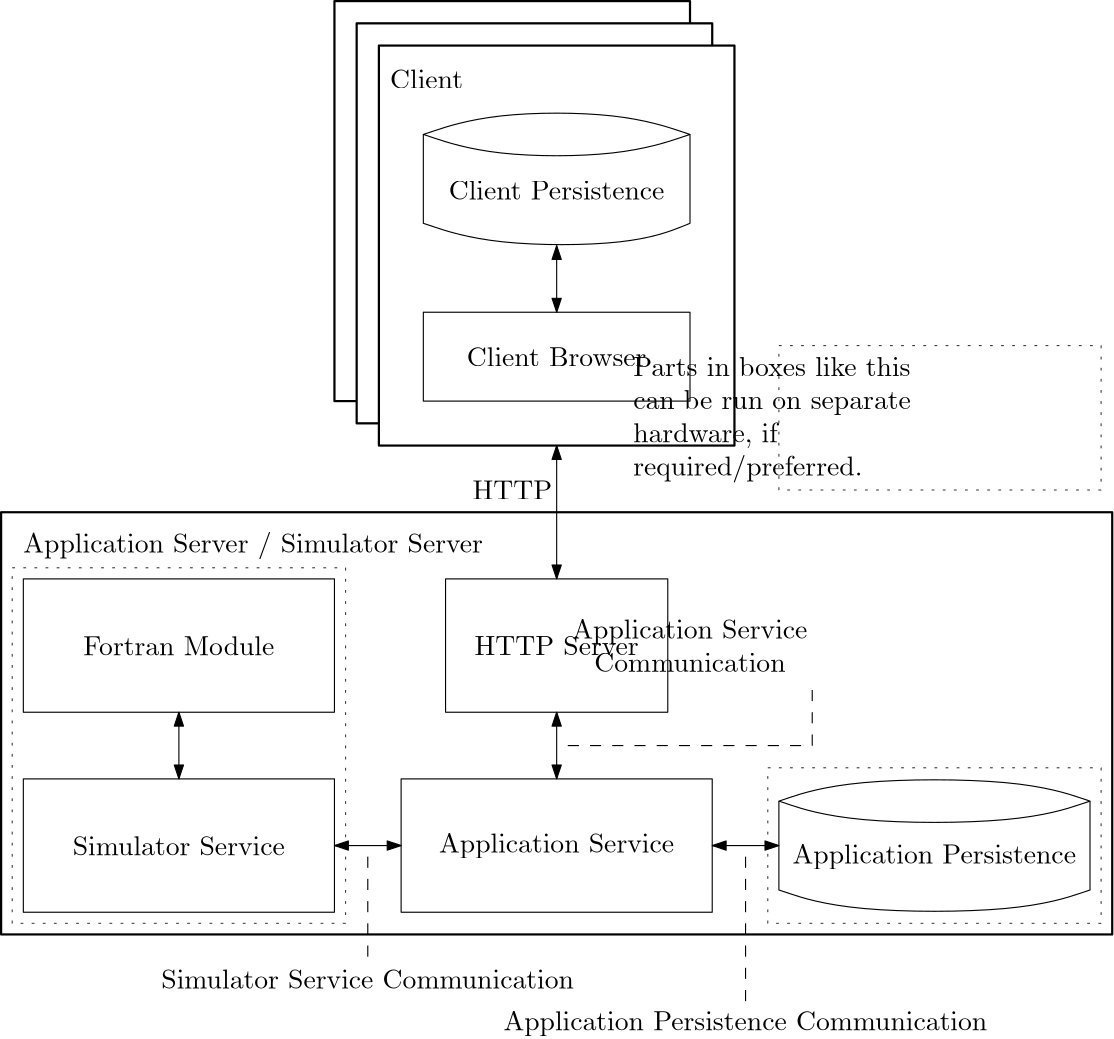 <?xml version="1.0"?>
<!DOCTYPE ipe SYSTEM "ipe.dtd">
<ipe version="70005" creator="Ipe 7.1.2">
<info created="D:20130514133434" modified="D:20130522133610"/>
<ipestyle name="basic">
<symbol name="arrow/arc(spx)">
<path stroke="sym-stroke" fill="sym-stroke" pen="sym-pen">
0 0 m
-1 0.333 l
-1 -0.333 l
h
</path>
</symbol>
<symbol name="arrow/farc(spx)">
<path stroke="sym-stroke" fill="white" pen="sym-pen">
0 0 m
-1 0.333 l
-1 -0.333 l
h
</path>
</symbol>
<symbol name="mark/circle(sx)" transformations="translations">
<path fill="sym-stroke">
0.6 0 0 0.6 0 0 e
0.4 0 0 0.4 0 0 e
</path>
</symbol>
<symbol name="mark/disk(sx)" transformations="translations">
<path fill="sym-stroke">
0.6 0 0 0.6 0 0 e
</path>
</symbol>
<symbol name="mark/fdisk(sfx)" transformations="translations">
<group>
<path fill="sym-fill">
0.5 0 0 0.5 0 0 e
</path>
<path fill="sym-stroke" fillrule="eofill">
0.6 0 0 0.6 0 0 e
0.4 0 0 0.4 0 0 e
</path>
</group>
</symbol>
<symbol name="mark/box(sx)" transformations="translations">
<path fill="sym-stroke" fillrule="eofill">
-0.6 -0.6 m
0.6 -0.6 l
0.6 0.6 l
-0.6 0.6 l
h
-0.4 -0.4 m
0.4 -0.4 l
0.4 0.4 l
-0.4 0.4 l
h
</path>
</symbol>
<symbol name="mark/square(sx)" transformations="translations">
<path fill="sym-stroke">
-0.6 -0.6 m
0.6 -0.6 l
0.6 0.6 l
-0.6 0.6 l
h
</path>
</symbol>
<symbol name="mark/fsquare(sfx)" transformations="translations">
<group>
<path fill="sym-fill">
-0.5 -0.5 m
0.5 -0.5 l
0.5 0.5 l
-0.5 0.5 l
h
</path>
<path fill="sym-stroke" fillrule="eofill">
-0.6 -0.6 m
0.6 -0.6 l
0.6 0.6 l
-0.6 0.6 l
h
-0.4 -0.4 m
0.4 -0.4 l
0.4 0.4 l
-0.4 0.4 l
h
</path>
</group>
</symbol>
<symbol name="mark/cross(sx)" transformations="translations">
<group>
<path fill="sym-stroke">
-0.43 -0.57 m
0.57 0.43 l
0.43 0.57 l
-0.57 -0.43 l
h
</path>
<path fill="sym-stroke">
-0.43 0.57 m
0.57 -0.43 l
0.43 -0.57 l
-0.57 0.43 l
h
</path>
</group>
</symbol>
<symbol name="arrow/fnormal(spx)">
<path stroke="sym-stroke" fill="white" pen="sym-pen">
0 0 m
-1 0.333 l
-1 -0.333 l
h
</path>
</symbol>
<symbol name="arrow/pointed(spx)">
<path stroke="sym-stroke" fill="sym-stroke" pen="sym-pen">
0 0 m
-1 0.333 l
-0.8 0 l
-1 -0.333 l
h
</path>
</symbol>
<symbol name="arrow/fpointed(spx)">
<path stroke="sym-stroke" fill="white" pen="sym-pen">
0 0 m
-1 0.333 l
-0.8 0 l
-1 -0.333 l
h
</path>
</symbol>
<symbol name="arrow/linear(spx)">
<path stroke="sym-stroke" pen="sym-pen">
-1 0.333 m
0 0 l
-1 -0.333 l
</path>
</symbol>
<symbol name="arrow/fdouble(spx)">
<path stroke="sym-stroke" fill="white" pen="sym-pen">
0 0 m
-1 0.333 l
-1 -0.333 l
h
-1 0 m
-2 0.333 l
-2 -0.333 l
h
</path>
</symbol>
<symbol name="arrow/double(spx)">
<path stroke="sym-stroke" fill="sym-stroke" pen="sym-pen">
0 0 m
-1 0.333 l
-1 -0.333 l
h
-1 0 m
-2 0.333 l
-2 -0.333 l
h
</path>
</symbol>
<pen name="heavier" value="0.8"/>
<pen name="fat" value="1.2"/>
<pen name="ultrafat" value="2"/>
<symbolsize name="large" value="5"/>
<symbolsize name="small" value="2"/>
<symbolsize name="tiny" value="1.1"/>
<arrowsize name="large" value="10"/>
<arrowsize name="small" value="5"/>
<arrowsize name="tiny" value="3"/>
<color name="red" value="1 0 0"/>
<color name="green" value="0 1 0"/>
<color name="blue" value="0 0 1"/>
<color name="yellow" value="1 1 0"/>
<color name="orange" value="1 0.647 0"/>
<color name="gold" value="1 0.843 0"/>
<color name="purple" value="0.627 0.125 0.941"/>
<color name="gray" value="0.745"/>
<color name="brown" value="0.647 0.165 0.165"/>
<color name="navy" value="0 0 0.502"/>
<color name="pink" value="1 0.753 0.796"/>
<color name="seagreen" value="0.18 0.545 0.341"/>
<color name="turquoise" value="0.251 0.878 0.816"/>
<color name="violet" value="0.933 0.51 0.933"/>
<color name="darkblue" value="0 0 0.545"/>
<color name="darkcyan" value="0 0.545 0.545"/>
<color name="darkgray" value="0.663"/>
<color name="darkgreen" value="0 0.392 0"/>
<color name="darkmagenta" value="0.545 0 0.545"/>
<color name="darkorange" value="1 0.549 0"/>
<color name="darkred" value="0.545 0 0"/>
<color name="lightblue" value="0.678 0.847 0.902"/>
<color name="lightcyan" value="0.878 1 1"/>
<color name="lightgray" value="0.827"/>
<color name="lightgreen" value="0.565 0.933 0.565"/>
<color name="lightyellow" value="1 1 0.878"/>
<dashstyle name="dashed" value="[4] 0"/>
<dashstyle name="dotted" value="[1 3] 0"/>
<dashstyle name="dash dotted" value="[4 2 1 2] 0"/>
<dashstyle name="dash dot dotted" value="[4 2 1 2 1 2] 0"/>
<textsize name="large" value="\large"/>
<textsize name="Large" value="\Large"/>
<textsize name="LARGE" value="\LARGE"/>
<textsize name="huge" value="\huge"/>
<textsize name="Huge" value="\Huge"/>
<textsize name="small" value="\small"/>
<textsize name="footnote" value="\footnotesize"/>
<textsize name="tiny" value="\tiny"/>
<textstyle name="center" begin="\begin{center}" end="\end{center}"/>
<textstyle name="itemize" begin="\begin{itemize}" end="\end{itemize}"/>
<textstyle name="item" begin="\begin{itemize}\item{}" end="\end{itemize}"/>
<gridsize name="4 pts" value="4"/>
<gridsize name="8 pts (~3 mm)" value="8"/>
<gridsize name="16 pts (~6 mm)" value="16"/>
<gridsize name="32 pts (~12 mm)" value="32"/>
<gridsize name="10 pts (~3.5 mm)" value="10"/>
<gridsize name="20 pts (~7 mm)" value="20"/>
<gridsize name="14 pts (~5 mm)" value="14"/>
<gridsize name="28 pts (~10 mm)" value="28"/>
<gridsize name="56 pts (~20 mm)" value="56"/>
<anglesize name="90 deg" value="90"/>
<anglesize name="60 deg" value="60"/>
<anglesize name="45 deg" value="45"/>
<anglesize name="30 deg" value="30"/>
<anglesize name="22.5 deg" value="22.5"/>
<tiling name="falling" angle="-60" step="4" width="1"/>
<tiling name="rising" angle="30" step="4" width="1"/>
</ipestyle>
<page>
<layer name="alpha"/>
<view layers="alpha" active="alpha"/>
<path layer="alpha" matrix="1 0 0 0.4375 272 272.25" stroke="0.247" dash="dotted">
60 612 m
180 612 l
180 484 l
60 484 l
60 612 l
</path>
<path stroke="0.247" dash="dotted">
60 612 m
180 612 l
180 484 l
60 484 l
60 612 l
</path>
<path stroke="black" fill="white" pen="heavier">
176 816 m
176 672 l
304 672 l
304 816 l
h
</path>
<path stroke="black" fill="1" pen="heavier">
184 808 m
184 664 l
312 664 l
312 808 l
h
</path>
<path stroke="black" fill="white" pen="heavier">
192 800 m
192 656 l
320 656 l
320 800 l
h
</path>
<text matrix="1 0 0 1 4 180" transformations="translations" pos="192 608" stroke="black" type="label" width="26.29" height="6.918" depth="0" valign="center">Client</text>
<path stroke="black">
208 768 m
232 776
280 776
304 768 s
280 760
232 760
208 768 s
h
</path>
<text matrix="1 0 0 1 64 140" transformations="translations" pos="192 608" stroke="black" type="label" width="77.764" height="6.918" depth="0" halign="center" valign="center">Client Persistence</text>
<path stroke="black">
208 768 m
208 736 l
232 728
284 728
304 736 s
304 768 l
</path>
<text matrix="1 0 0 1 64 80" transformations="translations" pos="192 608" stroke="black" type="label" width="64.73" height="6.918" depth="0" halign="center" valign="center">Client Browser</text>
<path matrix="1 0 0 1 0 16" stroke="black">
208 688 m
208 656 l
304 656 l
304 688 l
h
</path>
<path stroke="black" arrow="normal/small" rarrow="normal/small">
256 728 m
256 704 l
</path>
<path matrix="1.78571 0 0 2.375 -201.143 -888" stroke="black" pen="heavier">
144 640 m
144 576 l
368 576 l
368 640 l
h
</path>
<path matrix="1.75 0 0 1 -202 -24" stroke="black">
152 632 m
152 584 l
216 584 l
216 632 l
h
</path>
<path matrix="1.25 0 0 1 -64 -24" stroke="black">
224 632 m
224 584 l
288 584 l
288 632 l
h
</path>
<path matrix="1.75 0 0 1 -318 -96" stroke="black">
296 632 m
296 584 l
360 584 l
360 632 l
h
</path>
<text matrix="1 0 0 1 0 -24" transformations="translations" pos="256 608" stroke="black" type="label" width="59.139" height="6.808" depth="0" halign="center" valign="center">HTTP Server</text>
<path stroke="black" arrow="normal/small" rarrow="normal/small">
256 656 m
256 608 l
</path>
<text matrix="0.783632 0 0 1 180.772 240" transformations="translations" pos="96 272" stroke="black" type="label" width="84.71" height="6.926" depth="1.93" halign="center" valign="center">Application Service</text>
<text matrix="1.62364 0 0 1 -35.8686 240" transformations="translations" pos="96 272" stroke="black" type="label" width="76.436" height="6.918" depth="0" halign="center" valign="center">Simulator Service</text>
<path matrix="1 0 0 1 16 -88" stroke="black" arrow="normal/small" rarrow="normal/small">
296 600 m
320 600 l
</path>
<path matrix="1.75 0 0 1 -202 -96" stroke="black">
152 632 m
152 584 l
216 584 l
216 632 l
h
</path>
<text matrix="2.02337 0 0 1 -74.243 312" transformations="translations" pos="96 272" stroke="black" type="label" width="68.825" height="6.918" depth="0" halign="center" valign="center">Fortran Module</text>
<path matrix="1 0 0 1 16 -32" stroke="black">
320 560 m
344 568
408 568
432 560 s
408 552
344 552
320 560 s
h
</path>
<text matrix="1 0 0 1 200 -100" transformations="translations" pos="192 608" stroke="black" type="label" width="102.117" height="6.926" depth="1.93" halign="center" valign="center">Application Persistence</text>
<path matrix="1 0 0 1 16 -32" stroke="black">
320 560 m
320 528 l
344 520
408 520
432 528 s
432 560 l
</path>
<text matrix="1 0 0 1 48 240" transformations="translations" pos="192 400" stroke="black" type="label" width="28.643" height="6.808" depth="0" halign="center" valign="center">HTTP</text>
<path matrix="1 0 0 1 0 -16" stroke="black" arrow="normal/small" rarrow="normal/small">
256 576 m
256 552 l
</path>
<path matrix="1 0 0 1 -120 -88" stroke="black" arrow="normal/small" rarrow="normal/small">
296 600 m
320 600 l
</path>
<path matrix="1 0 0 1 -136 -16" stroke="black" arrow="normal/small" rarrow="normal/small">
256 576 m
256 552 l
</path>
<text matrix="0.998677 -0.051431 0.051431 0.998677 -26.4953 -45.6428" transformations="translations" pos="188 520" stroke="black" type="label" width="148.665" height="6.918" depth="0" halign="center" valign="center">Simulator Service Communication</text>
<text matrix="0.999883 -0.0152982 0.0152982 0.999883 128.067 -69.0631" transformations="translations" pos="188 520" stroke="black" type="label" width="174.347" height="6.926" depth="1.93" halign="center" valign="center">Application Persistence Communication</text>
<path stroke="black" dash="dashed">
188 508 m
188 472 l
</path>
<path stroke="black" dash="dashed">
324 508 m
324 456 l
</path>
<text matrix="1 0 0 1 -128 12" transformations="translations" pos="192 608" stroke="black" type="label" width="165.629" height="7.473" depth="2.49" valign="center">Application Server / Simulator Server</text>
<text matrix="0.999883 -0.0152982 0.0152982 0.999883 108.067 66.9369" transformations="translations" pos="188 520" stroke="black" type="minipage" width="88.94" height="11.924" depth="6.95" halign="center" valign="center">\begin{center}Application Service Communication\end{center}</text>
<path stroke="black" dash="dashed">
260 548 m
348 548 l
348 572 l
</path>
<path matrix="0.966667 0 0 0.40625 278 443.375" stroke="0.247" dash="dotted">
60 612 m
180 612 l
180 484 l
60 484 l
60 612 l
</path>
<text matrix="0.999883 -0.0152982 0.0152982 0.999883 144.067 170.937" transformations="translations" pos="188 520" stroke="black" type="minipage" width="112.94" height="25.105" depth="20.17" halign="center" valign="top">\raggedright{Parts in boxes like this can be run on separate hardware, if required/preferred.}</text>
</page>
</ipe>
